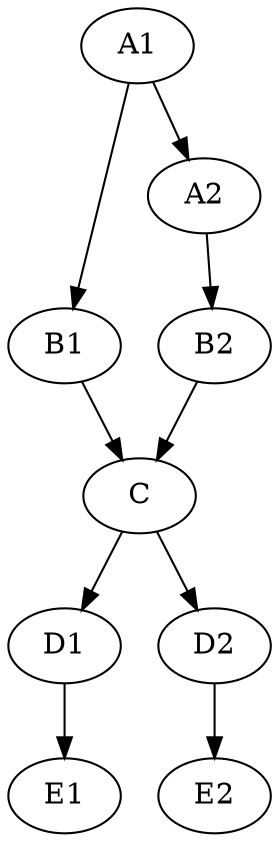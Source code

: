digraph g {
	// path 1
	A1 -> B1 -> C -> D1 -> E1 [ distance = 1 ]

	// path 2  - goes through C as well
	A2 -> B2 -> C -> D2 -> E2 [ distance = 1 ]

	// shunt
	A1 -> A2 [ distance = 1 ]

	C  [ x =   0, y =   0 ]
	A1 [ x = -80, y =   0, passenger = "pA1_E1_0:A1->E1@rate=1/1000,pA1_E1_1:A1->E1@rate=1/1000" ]
	A2 [ x =   0, y = -80, passenger = "pA2_E2  :A2->E2@rate=1/1000" ]
	B1 [ x = -40, y =   0, passenger = "pB1_E2_0:B1->E2@rate=1/1000,pB1_E2_1:B1->E2@rate=1/1000" ]
	D1 [ x =  40, y =   0 ]
	E1 [ x =  80, y =   0 ]
	B2 [ x =   0, y = -40 ]
	D2 [ x =   0, y =  40 ]
	E2 [ x =   0, y =  80 ]
}
